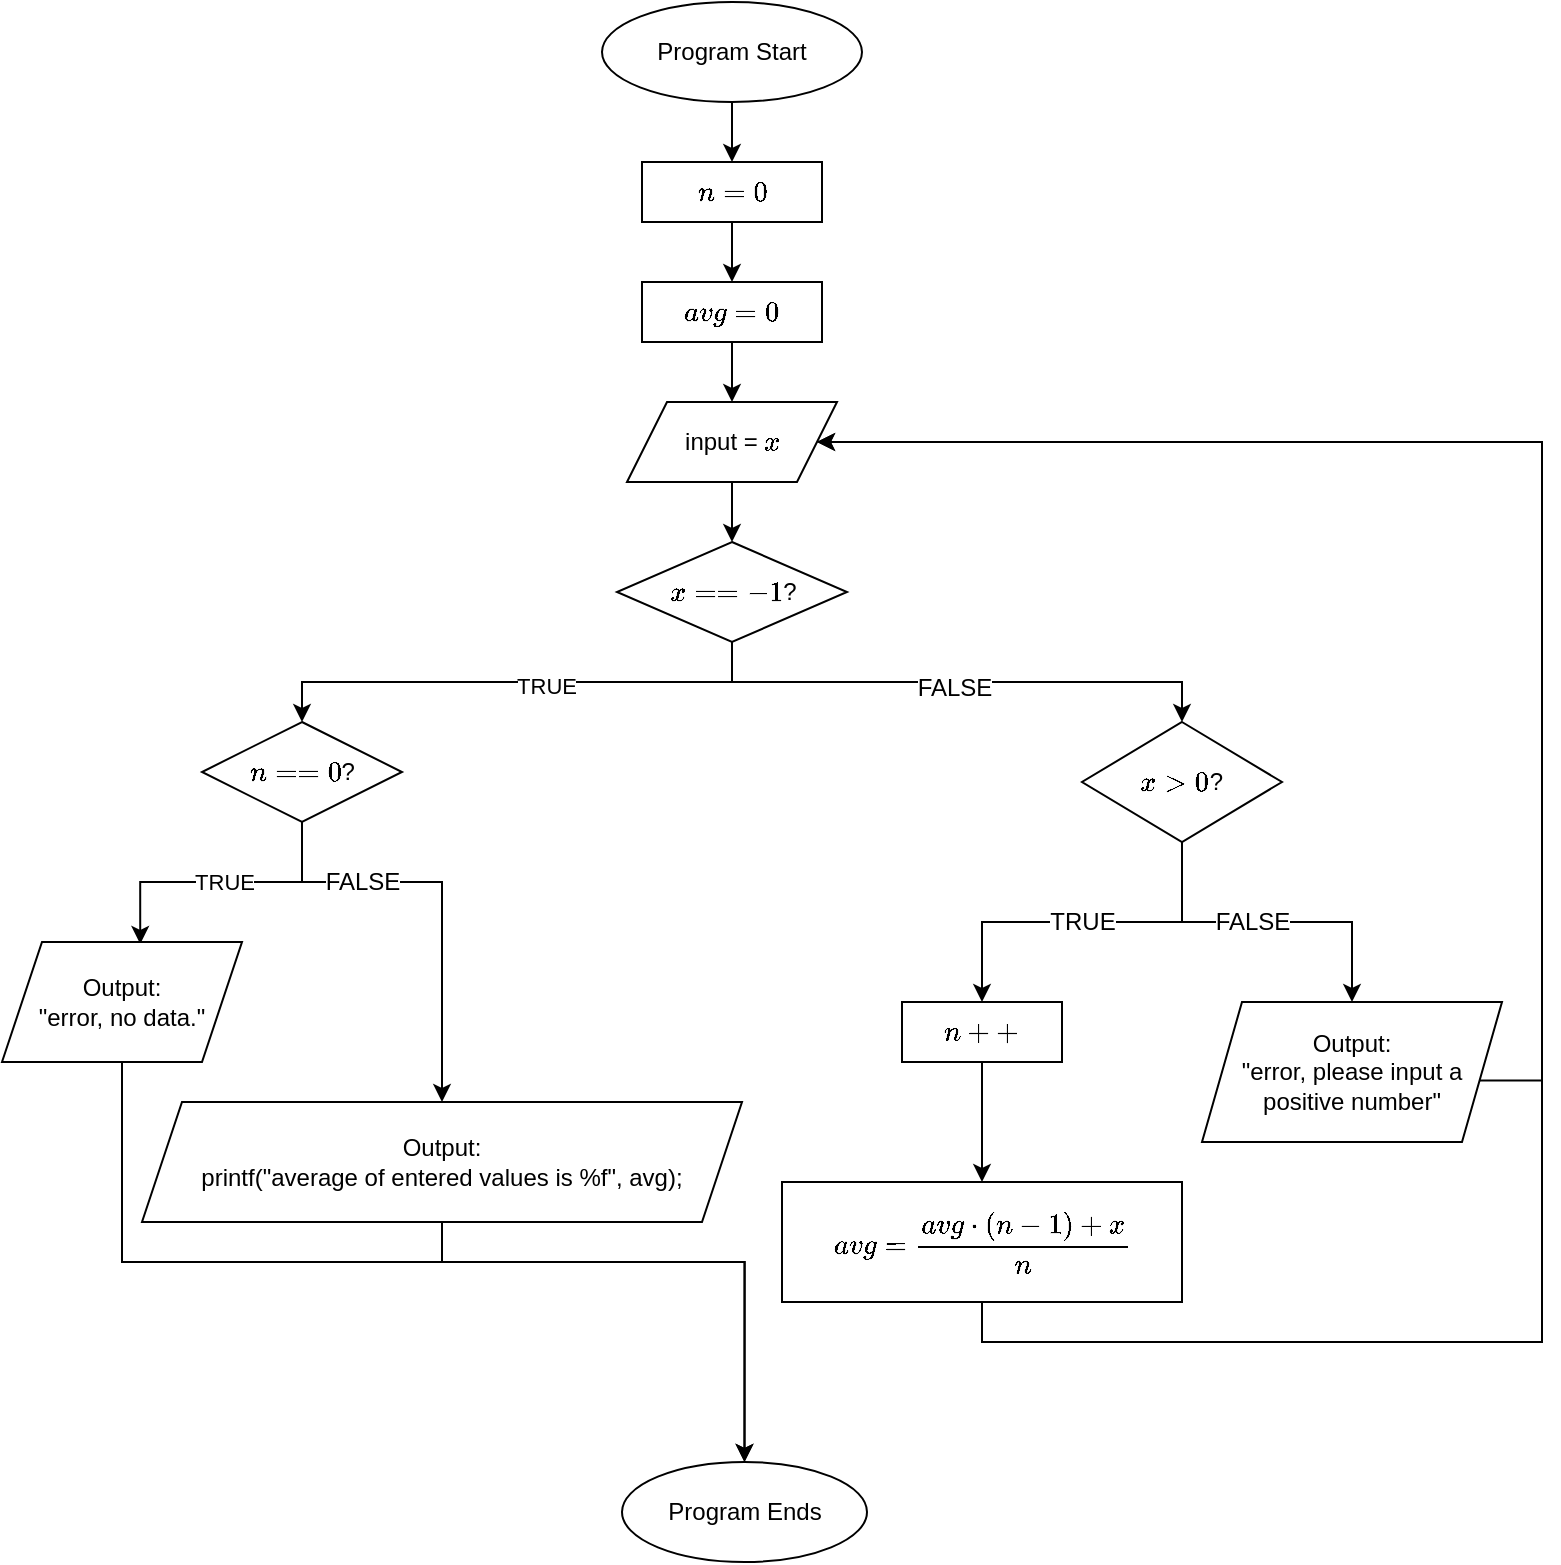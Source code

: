 <mxfile version="28.2.3">
  <diagram name="Page-1" id="OiGU8DYNLO39-roE_Bp4">
    <mxGraphModel dx="1059" dy="749" grid="1" gridSize="10" guides="1" tooltips="1" connect="1" arrows="1" fold="1" page="1" pageScale="1" pageWidth="850" pageHeight="1100" math="1" shadow="0">
      <root>
        <mxCell id="0" />
        <mxCell id="1" parent="0" />
        <mxCell id="tUlpbZxLQTfTZvCIdaB2-2" style="edgeStyle=orthogonalEdgeStyle;rounded=0;orthogonalLoop=1;jettySize=auto;html=1;" edge="1" parent="1" source="tUlpbZxLQTfTZvCIdaB2-1" target="tUlpbZxLQTfTZvCIdaB2-3">
          <mxGeometry relative="1" as="geometry">
            <mxPoint x="385" y="110" as="targetPoint" />
          </mxGeometry>
        </mxCell>
        <mxCell id="tUlpbZxLQTfTZvCIdaB2-1" value="Program Start" style="ellipse;whiteSpace=wrap;html=1;" vertex="1" parent="1">
          <mxGeometry x="320" y="30" width="130" height="50" as="geometry" />
        </mxCell>
        <mxCell id="tUlpbZxLQTfTZvCIdaB2-4" style="edgeStyle=orthogonalEdgeStyle;rounded=0;orthogonalLoop=1;jettySize=auto;html=1;exitX=0.5;exitY=1;exitDx=0;exitDy=0;" edge="1" parent="1" source="tUlpbZxLQTfTZvCIdaB2-3" target="tUlpbZxLQTfTZvCIdaB2-5">
          <mxGeometry relative="1" as="geometry">
            <mxPoint x="385" y="170" as="targetPoint" />
          </mxGeometry>
        </mxCell>
        <mxCell id="tUlpbZxLQTfTZvCIdaB2-3" value="$$n=0$$" style="rounded=0;whiteSpace=wrap;html=1;" vertex="1" parent="1">
          <mxGeometry x="340" y="110" width="90" height="30" as="geometry" />
        </mxCell>
        <mxCell id="tUlpbZxLQTfTZvCIdaB2-7" style="edgeStyle=orthogonalEdgeStyle;rounded=0;orthogonalLoop=1;jettySize=auto;html=1;exitX=0.5;exitY=1;exitDx=0;exitDy=0;" edge="1" parent="1" source="tUlpbZxLQTfTZvCIdaB2-5" target="tUlpbZxLQTfTZvCIdaB2-8">
          <mxGeometry relative="1" as="geometry">
            <mxPoint x="384.862" y="230" as="targetPoint" />
          </mxGeometry>
        </mxCell>
        <mxCell id="tUlpbZxLQTfTZvCIdaB2-5" value="$$avg=0$$" style="rounded=0;whiteSpace=wrap;html=1;" vertex="1" parent="1">
          <mxGeometry x="340" y="170" width="90" height="30" as="geometry" />
        </mxCell>
        <mxCell id="tUlpbZxLQTfTZvCIdaB2-11" value="" style="edgeStyle=orthogonalEdgeStyle;rounded=0;orthogonalLoop=1;jettySize=auto;html=1;" edge="1" parent="1" source="tUlpbZxLQTfTZvCIdaB2-8" target="tUlpbZxLQTfTZvCIdaB2-10">
          <mxGeometry relative="1" as="geometry" />
        </mxCell>
        <mxCell id="tUlpbZxLQTfTZvCIdaB2-8" value="input = \(x\)" style="shape=parallelogram;perimeter=parallelogramPerimeter;whiteSpace=wrap;html=1;fixedSize=1;" vertex="1" parent="1">
          <mxGeometry x="332.5" y="230" width="105" height="40" as="geometry" />
        </mxCell>
        <mxCell id="tUlpbZxLQTfTZvCIdaB2-13" value="" style="edgeStyle=orthogonalEdgeStyle;rounded=0;orthogonalLoop=1;jettySize=auto;html=1;" edge="1" parent="1" source="tUlpbZxLQTfTZvCIdaB2-10" target="tUlpbZxLQTfTZvCIdaB2-12">
          <mxGeometry relative="1" as="geometry">
            <Array as="points">
              <mxPoint x="385" y="370" />
              <mxPoint x="170" y="370" />
            </Array>
          </mxGeometry>
        </mxCell>
        <mxCell id="tUlpbZxLQTfTZvCIdaB2-14" value="TRUE" style="edgeLabel;html=1;align=center;verticalAlign=middle;resizable=0;points=[];" vertex="1" connectable="0" parent="tUlpbZxLQTfTZvCIdaB2-13">
          <mxGeometry x="-0.114" y="2" relative="1" as="geometry">
            <mxPoint as="offset" />
          </mxGeometry>
        </mxCell>
        <mxCell id="tUlpbZxLQTfTZvCIdaB2-27" value="" style="edgeStyle=orthogonalEdgeStyle;rounded=0;orthogonalLoop=1;jettySize=auto;html=1;fontFamily=Helvetica;fontSize=12;fontColor=default;" edge="1" parent="1" source="tUlpbZxLQTfTZvCIdaB2-10" target="tUlpbZxLQTfTZvCIdaB2-26">
          <mxGeometry relative="1" as="geometry">
            <Array as="points">
              <mxPoint x="385" y="370" />
              <mxPoint x="610" y="370" />
            </Array>
          </mxGeometry>
        </mxCell>
        <mxCell id="tUlpbZxLQTfTZvCIdaB2-28" value="FALSE" style="edgeLabel;html=1;align=center;verticalAlign=middle;resizable=0;points=[];strokeColor=default;fontFamily=Helvetica;fontSize=12;fontColor=default;fillColor=default;" vertex="1" connectable="0" parent="tUlpbZxLQTfTZvCIdaB2-27">
          <mxGeometry x="-0.014" y="-3" relative="1" as="geometry">
            <mxPoint as="offset" />
          </mxGeometry>
        </mxCell>
        <mxCell id="tUlpbZxLQTfTZvCIdaB2-10" value="\(x==-1\)?" style="rhombus;whiteSpace=wrap;html=1;" vertex="1" parent="1">
          <mxGeometry x="327.5" y="300" width="115" height="50" as="geometry" />
        </mxCell>
        <mxCell id="tUlpbZxLQTfTZvCIdaB2-16" value="" style="edgeStyle=orthogonalEdgeStyle;rounded=0;orthogonalLoop=1;jettySize=auto;html=1;entryX=0.576;entryY=0.016;entryDx=0;entryDy=0;entryPerimeter=0;" edge="1" parent="1" source="tUlpbZxLQTfTZvCIdaB2-12" target="tUlpbZxLQTfTZvCIdaB2-18">
          <mxGeometry relative="1" as="geometry">
            <mxPoint x="90" y="470" as="targetPoint" />
            <Array as="points">
              <mxPoint x="170" y="470" />
              <mxPoint x="89" y="470" />
            </Array>
          </mxGeometry>
        </mxCell>
        <mxCell id="tUlpbZxLQTfTZvCIdaB2-17" value="TRUE" style="edgeLabel;html=1;align=center;verticalAlign=middle;resizable=0;points=[];" vertex="1" connectable="0" parent="tUlpbZxLQTfTZvCIdaB2-16">
          <mxGeometry x="-0.186" relative="1" as="geometry">
            <mxPoint x="-12" as="offset" />
          </mxGeometry>
        </mxCell>
        <mxCell id="tUlpbZxLQTfTZvCIdaB2-21" style="edgeStyle=orthogonalEdgeStyle;rounded=0;orthogonalLoop=1;jettySize=auto;html=1;fontFamily=Helvetica;fontSize=12;fontColor=default;" edge="1" parent="1" source="tUlpbZxLQTfTZvCIdaB2-12" target="tUlpbZxLQTfTZvCIdaB2-22">
          <mxGeometry relative="1" as="geometry">
            <mxPoint x="240" y="490" as="targetPoint" />
            <Array as="points">
              <mxPoint x="170" y="470" />
              <mxPoint x="240" y="470" />
            </Array>
          </mxGeometry>
        </mxCell>
        <mxCell id="tUlpbZxLQTfTZvCIdaB2-25" value="FALSE" style="edgeLabel;html=1;align=center;verticalAlign=middle;resizable=0;points=[];strokeColor=default;fontFamily=Helvetica;fontSize=12;fontColor=default;fillColor=default;" vertex="1" connectable="0" parent="tUlpbZxLQTfTZvCIdaB2-21">
          <mxGeometry x="0.04" relative="1" as="geometry">
            <mxPoint x="-40" y="-9" as="offset" />
          </mxGeometry>
        </mxCell>
        <mxCell id="tUlpbZxLQTfTZvCIdaB2-12" value="\(n ==0\)?" style="rhombus;whiteSpace=wrap;html=1;" vertex="1" parent="1">
          <mxGeometry x="120" y="390" width="100" height="50" as="geometry" />
        </mxCell>
        <mxCell id="tUlpbZxLQTfTZvCIdaB2-20" style="edgeStyle=orthogonalEdgeStyle;rounded=0;orthogonalLoop=1;jettySize=auto;html=1;exitX=0.5;exitY=1;exitDx=0;exitDy=0;entryX=0.5;entryY=0;entryDx=0;entryDy=0;fontFamily=Helvetica;fontSize=12;fontColor=default;" edge="1" parent="1" source="tUlpbZxLQTfTZvCIdaB2-18" target="tUlpbZxLQTfTZvCIdaB2-19">
          <mxGeometry relative="1" as="geometry" />
        </mxCell>
        <mxCell id="tUlpbZxLQTfTZvCIdaB2-18" value="Output:&lt;div&gt;&quot;error, no data.&quot;&lt;/div&gt;" style="shape=parallelogram;perimeter=parallelogramPerimeter;whiteSpace=wrap;html=1;fixedSize=1;strokeColor=default;align=center;verticalAlign=middle;fontFamily=Helvetica;fontSize=12;fontColor=default;fillColor=default;" vertex="1" parent="1">
          <mxGeometry x="20" y="500" width="120" height="60" as="geometry" />
        </mxCell>
        <mxCell id="tUlpbZxLQTfTZvCIdaB2-19" value="Program Ends" style="ellipse;whiteSpace=wrap;html=1;strokeColor=default;align=center;verticalAlign=middle;fontFamily=Helvetica;fontSize=12;fontColor=default;fillColor=default;" vertex="1" parent="1">
          <mxGeometry x="330" y="760" width="122.5" height="50" as="geometry" />
        </mxCell>
        <mxCell id="tUlpbZxLQTfTZvCIdaB2-23" style="edgeStyle=orthogonalEdgeStyle;rounded=0;orthogonalLoop=1;jettySize=auto;html=1;exitX=0.5;exitY=1;exitDx=0;exitDy=0;entryX=0.5;entryY=0;entryDx=0;entryDy=0;fontFamily=Helvetica;fontSize=12;fontColor=default;" edge="1" parent="1" source="tUlpbZxLQTfTZvCIdaB2-22" target="tUlpbZxLQTfTZvCIdaB2-19">
          <mxGeometry relative="1" as="geometry">
            <Array as="points">
              <mxPoint x="240" y="660" />
              <mxPoint x="391" y="660" />
            </Array>
          </mxGeometry>
        </mxCell>
        <mxCell id="tUlpbZxLQTfTZvCIdaB2-22" value="Output:&lt;div&gt;printf(&quot;average of entered values is %f&quot;, avg);&lt;/div&gt;" style="shape=parallelogram;perimeter=parallelogramPerimeter;whiteSpace=wrap;html=1;fixedSize=1;strokeColor=default;align=center;verticalAlign=middle;fontFamily=Helvetica;fontSize=12;fontColor=default;fillColor=default;" vertex="1" parent="1">
          <mxGeometry x="90" y="580" width="300" height="60" as="geometry" />
        </mxCell>
        <mxCell id="tUlpbZxLQTfTZvCIdaB2-29" style="edgeStyle=orthogonalEdgeStyle;rounded=0;orthogonalLoop=1;jettySize=auto;html=1;exitX=0.5;exitY=1;exitDx=0;exitDy=0;fontFamily=Helvetica;fontSize=12;fontColor=default;" edge="1" parent="1" source="tUlpbZxLQTfTZvCIdaB2-26" target="tUlpbZxLQTfTZvCIdaB2-30">
          <mxGeometry relative="1" as="geometry">
            <mxPoint x="720" y="500" as="targetPoint" />
          </mxGeometry>
        </mxCell>
        <mxCell id="tUlpbZxLQTfTZvCIdaB2-31" value="FALSE" style="edgeLabel;html=1;align=center;verticalAlign=middle;resizable=0;points=[];strokeColor=default;fontFamily=Helvetica;fontSize=12;fontColor=default;fillColor=default;" vertex="1" connectable="0" parent="tUlpbZxLQTfTZvCIdaB2-29">
          <mxGeometry x="-0.045" y="2" relative="1" as="geometry">
            <mxPoint x="-4" y="2" as="offset" />
          </mxGeometry>
        </mxCell>
        <mxCell id="tUlpbZxLQTfTZvCIdaB2-32" style="edgeStyle=orthogonalEdgeStyle;rounded=0;orthogonalLoop=1;jettySize=auto;html=1;exitX=0.5;exitY=1;exitDx=0;exitDy=0;fontFamily=Helvetica;fontSize=12;fontColor=default;" edge="1" parent="1" source="tUlpbZxLQTfTZvCIdaB2-26" target="tUlpbZxLQTfTZvCIdaB2-33">
          <mxGeometry relative="1" as="geometry">
            <mxPoint x="490" y="490" as="targetPoint" />
          </mxGeometry>
        </mxCell>
        <mxCell id="tUlpbZxLQTfTZvCIdaB2-34" value="TRUE" style="edgeLabel;html=1;align=center;verticalAlign=middle;resizable=0;points=[];strokeColor=default;fontFamily=Helvetica;fontSize=12;fontColor=default;fillColor=default;" vertex="1" connectable="0" parent="tUlpbZxLQTfTZvCIdaB2-32">
          <mxGeometry x="-0.144" y="-4" relative="1" as="geometry">
            <mxPoint x="-13" y="4" as="offset" />
          </mxGeometry>
        </mxCell>
        <mxCell id="tUlpbZxLQTfTZvCIdaB2-26" value="\(x&amp;gt;0\)?" style="rhombus;whiteSpace=wrap;html=1;" vertex="1" parent="1">
          <mxGeometry x="560" y="390" width="100" height="60" as="geometry" />
        </mxCell>
        <mxCell id="tUlpbZxLQTfTZvCIdaB2-35" style="edgeStyle=orthogonalEdgeStyle;rounded=0;orthogonalLoop=1;jettySize=auto;html=1;exitX=1;exitY=0.75;exitDx=0;exitDy=0;fontFamily=Helvetica;fontSize=12;fontColor=default;entryX=1;entryY=0.5;entryDx=0;entryDy=0;" edge="1" parent="1" target="tUlpbZxLQTfTZvCIdaB2-8">
          <mxGeometry relative="1" as="geometry">
            <mxPoint x="430.0" y="240" as="targetPoint" />
            <mxPoint x="758.438" y="569.219" as="sourcePoint" />
            <Array as="points">
              <mxPoint x="790" y="569" />
              <mxPoint x="790" y="250" />
            </Array>
          </mxGeometry>
        </mxCell>
        <mxCell id="tUlpbZxLQTfTZvCIdaB2-30" value="Output:&#xa;&quot;error, please input a positive number&quot;" style="shape=parallelogram;perimeter=parallelogramPerimeter;whiteSpace=wrap;html=1;fixedSize=1;strokeColor=default;align=center;verticalAlign=middle;fontFamily=Helvetica;fontSize=12;fontColor=default;fillColor=default;" vertex="1" parent="1">
          <mxGeometry x="620" y="530" width="150" height="70" as="geometry" />
        </mxCell>
        <mxCell id="tUlpbZxLQTfTZvCIdaB2-37" value="" style="edgeStyle=orthogonalEdgeStyle;rounded=0;orthogonalLoop=1;jettySize=auto;html=1;fontFamily=Helvetica;fontSize=12;fontColor=default;" edge="1" parent="1" source="tUlpbZxLQTfTZvCIdaB2-33" target="tUlpbZxLQTfTZvCIdaB2-36">
          <mxGeometry relative="1" as="geometry" />
        </mxCell>
        <mxCell id="tUlpbZxLQTfTZvCIdaB2-33" value="\(n++\)" style="rounded=0;whiteSpace=wrap;html=1;strokeColor=default;align=center;verticalAlign=middle;fontFamily=Helvetica;fontSize=12;fontColor=default;fillColor=default;" vertex="1" parent="1">
          <mxGeometry x="470" y="530" width="80" height="30" as="geometry" />
        </mxCell>
        <mxCell id="tUlpbZxLQTfTZvCIdaB2-38" style="edgeStyle=orthogonalEdgeStyle;rounded=0;orthogonalLoop=1;jettySize=auto;html=1;exitX=0.5;exitY=1;exitDx=0;exitDy=0;fontFamily=Helvetica;fontSize=12;fontColor=default;entryX=1;entryY=0.5;entryDx=0;entryDy=0;" edge="1" parent="1" source="tUlpbZxLQTfTZvCIdaB2-36" target="tUlpbZxLQTfTZvCIdaB2-8">
          <mxGeometry relative="1" as="geometry">
            <mxPoint x="800" y="250" as="targetPoint" />
            <Array as="points">
              <mxPoint x="510" y="700" />
              <mxPoint x="790" y="700" />
              <mxPoint x="790" y="250" />
            </Array>
          </mxGeometry>
        </mxCell>
        <mxCell id="tUlpbZxLQTfTZvCIdaB2-36" value="$$avg = \frac{avg\cdot (n-1)+x}{n}$$" style="whiteSpace=wrap;html=1;rounded=0;" vertex="1" parent="1">
          <mxGeometry x="410" y="620" width="200" height="60" as="geometry" />
        </mxCell>
      </root>
    </mxGraphModel>
  </diagram>
</mxfile>
